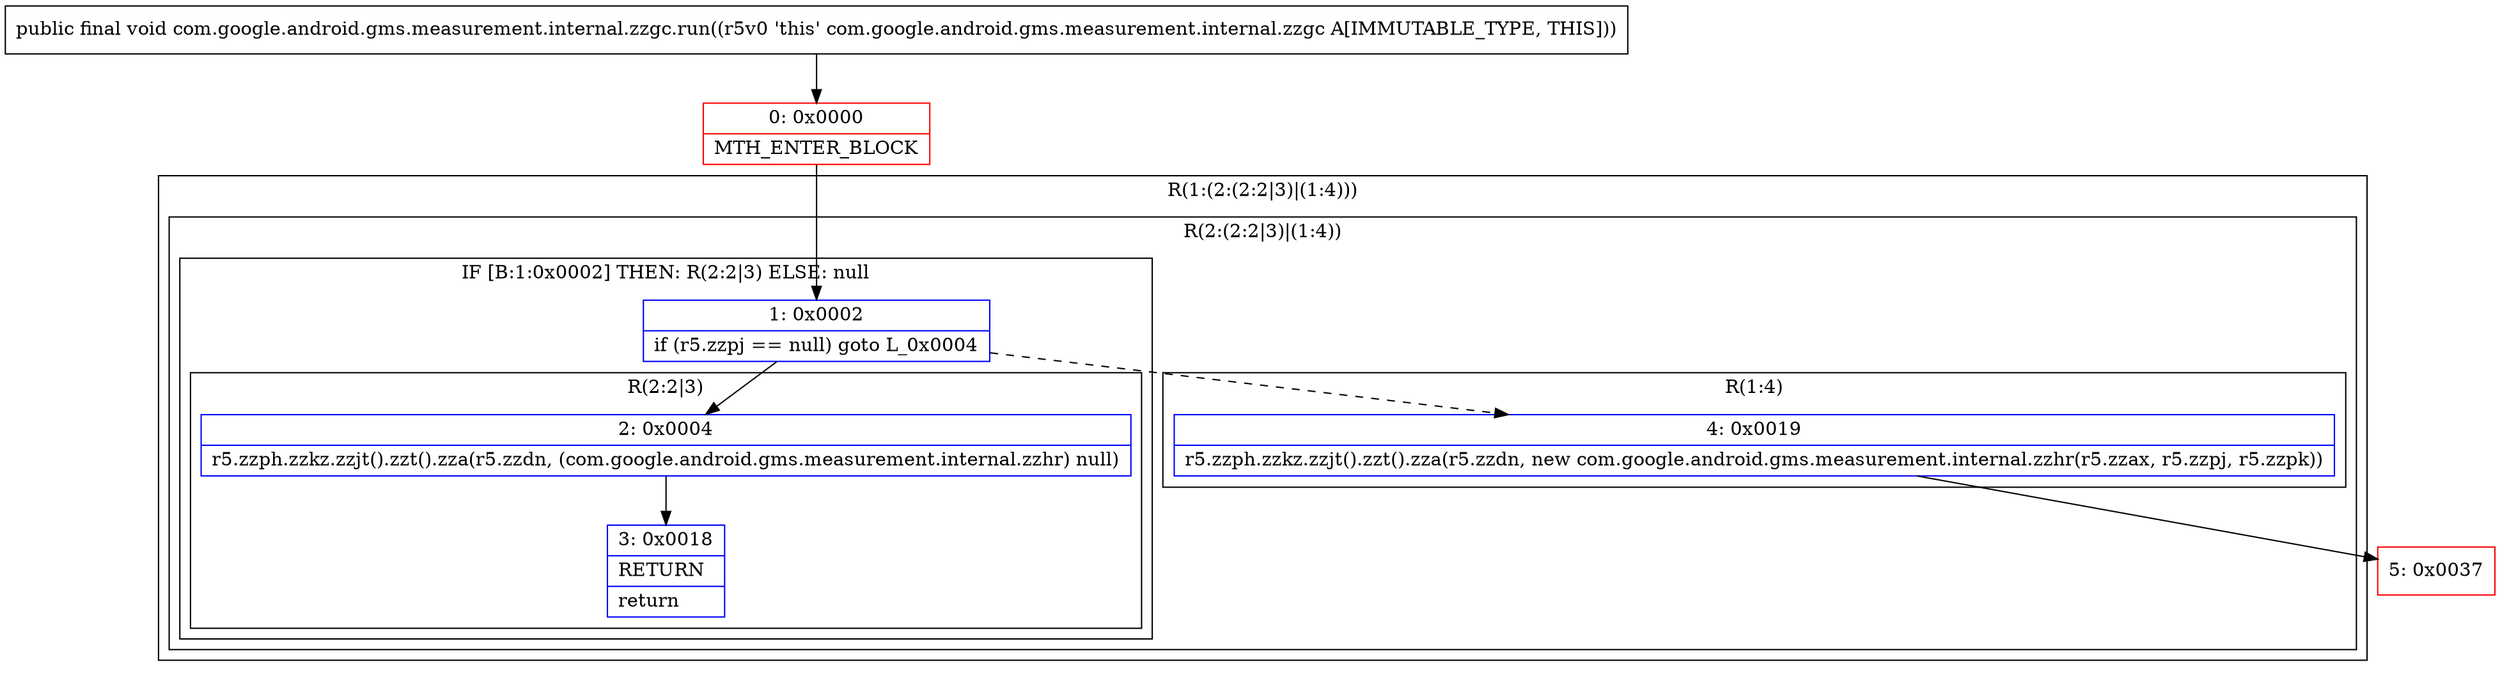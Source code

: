 digraph "CFG forcom.google.android.gms.measurement.internal.zzgc.run()V" {
subgraph cluster_Region_2109153306 {
label = "R(1:(2:(2:2|3)|(1:4)))";
node [shape=record,color=blue];
subgraph cluster_Region_1174051394 {
label = "R(2:(2:2|3)|(1:4))";
node [shape=record,color=blue];
subgraph cluster_IfRegion_1953027252 {
label = "IF [B:1:0x0002] THEN: R(2:2|3) ELSE: null";
node [shape=record,color=blue];
Node_1 [shape=record,label="{1\:\ 0x0002|if (r5.zzpj == null) goto L_0x0004\l}"];
subgraph cluster_Region_195017066 {
label = "R(2:2|3)";
node [shape=record,color=blue];
Node_2 [shape=record,label="{2\:\ 0x0004|r5.zzph.zzkz.zzjt().zzt().zza(r5.zzdn, (com.google.android.gms.measurement.internal.zzhr) null)\l}"];
Node_3 [shape=record,label="{3\:\ 0x0018|RETURN\l|return\l}"];
}
}
subgraph cluster_Region_1340932083 {
label = "R(1:4)";
node [shape=record,color=blue];
Node_4 [shape=record,label="{4\:\ 0x0019|r5.zzph.zzkz.zzjt().zzt().zza(r5.zzdn, new com.google.android.gms.measurement.internal.zzhr(r5.zzax, r5.zzpj, r5.zzpk))\l}"];
}
}
}
Node_0 [shape=record,color=red,label="{0\:\ 0x0000|MTH_ENTER_BLOCK\l}"];
Node_5 [shape=record,color=red,label="{5\:\ 0x0037}"];
MethodNode[shape=record,label="{public final void com.google.android.gms.measurement.internal.zzgc.run((r5v0 'this' com.google.android.gms.measurement.internal.zzgc A[IMMUTABLE_TYPE, THIS])) }"];
MethodNode -> Node_0;
Node_1 -> Node_2;
Node_1 -> Node_4[style=dashed];
Node_2 -> Node_3;
Node_4 -> Node_5;
Node_0 -> Node_1;
}

